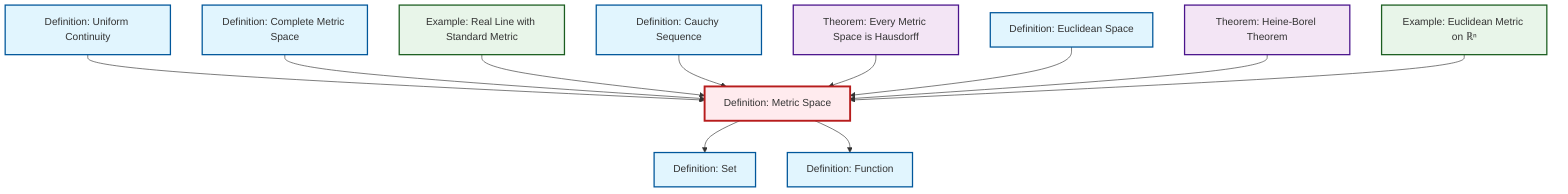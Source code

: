 graph TD
    classDef definition fill:#e1f5fe,stroke:#01579b,stroke-width:2px
    classDef theorem fill:#f3e5f5,stroke:#4a148c,stroke-width:2px
    classDef axiom fill:#fff3e0,stroke:#e65100,stroke-width:2px
    classDef example fill:#e8f5e9,stroke:#1b5e20,stroke-width:2px
    classDef current fill:#ffebee,stroke:#b71c1c,stroke-width:3px
    thm-metric-hausdorff["Theorem: Every Metric Space is Hausdorff"]:::theorem
    def-uniform-continuity["Definition: Uniform Continuity"]:::definition
    ex-euclidean-metric["Example: Euclidean Metric on ℝⁿ"]:::example
    def-set["Definition: Set"]:::definition
    def-cauchy-sequence["Definition: Cauchy Sequence"]:::definition
    def-complete-metric-space["Definition: Complete Metric Space"]:::definition
    thm-heine-borel["Theorem: Heine-Borel Theorem"]:::theorem
    def-function["Definition: Function"]:::definition
    def-metric-space["Definition: Metric Space"]:::definition
    ex-real-line-metric["Example: Real Line with Standard Metric"]:::example
    def-euclidean-space["Definition: Euclidean Space"]:::definition
    def-uniform-continuity --> def-metric-space
    def-complete-metric-space --> def-metric-space
    ex-real-line-metric --> def-metric-space
    def-cauchy-sequence --> def-metric-space
    thm-metric-hausdorff --> def-metric-space
    def-euclidean-space --> def-metric-space
    thm-heine-borel --> def-metric-space
    def-metric-space --> def-set
    ex-euclidean-metric --> def-metric-space
    def-metric-space --> def-function
    class def-metric-space current
